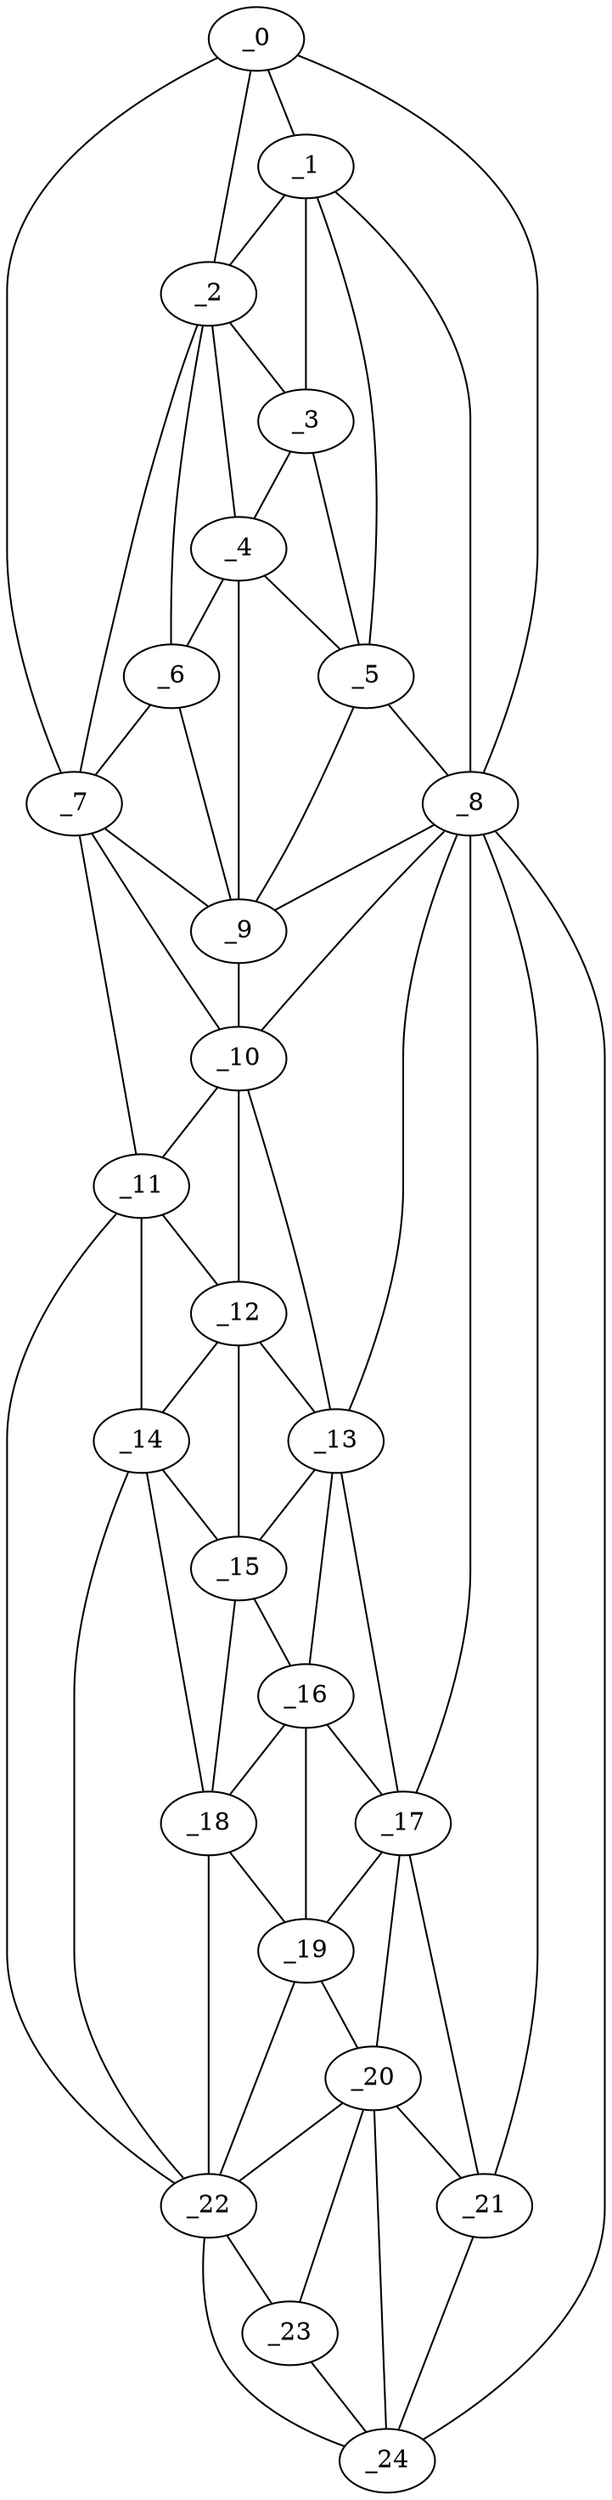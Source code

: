 graph "obj78__0.gxl" {
	_0	 [x=5,
		y=68];
	_1	 [x=15,
		y=68];
	_0 -- _1	 [valence=2];
	_2	 [x=23,
		y=59];
	_0 -- _2	 [valence=1];
	_7	 [x=55,
		y=42];
	_0 -- _7	 [valence=1];
	_8	 [x=56,
		y=76];
	_0 -- _8	 [valence=1];
	_1 -- _2	 [valence=2];
	_3	 [x=43,
		y=64];
	_1 -- _3	 [valence=1];
	_5	 [x=50,
		y=69];
	_1 -- _5	 [valence=2];
	_1 -- _8	 [valence=2];
	_2 -- _3	 [valence=2];
	_4	 [x=50,
		y=52];
	_2 -- _4	 [valence=2];
	_6	 [x=51,
		y=49];
	_2 -- _6	 [valence=1];
	_2 -- _7	 [valence=2];
	_3 -- _4	 [valence=2];
	_3 -- _5	 [valence=1];
	_4 -- _5	 [valence=1];
	_4 -- _6	 [valence=2];
	_9	 [x=62,
		y=54];
	_4 -- _9	 [valence=2];
	_5 -- _8	 [valence=1];
	_5 -- _9	 [valence=2];
	_6 -- _7	 [valence=2];
	_6 -- _9	 [valence=1];
	_7 -- _9	 [valence=1];
	_10	 [x=70,
		y=54];
	_7 -- _10	 [valence=2];
	_11	 [x=77,
		y=40];
	_7 -- _11	 [valence=1];
	_8 -- _9	 [valence=2];
	_8 -- _10	 [valence=2];
	_13	 [x=84,
		y=61];
	_8 -- _13	 [valence=1];
	_17	 [x=99,
		y=69];
	_8 -- _17	 [valence=2];
	_21	 [x=117,
		y=72];
	_8 -- _21	 [valence=2];
	_24	 [x=127,
		y=73];
	_8 -- _24	 [valence=1];
	_9 -- _10	 [valence=2];
	_10 -- _11	 [valence=1];
	_12	 [x=79,
		y=51];
	_10 -- _12	 [valence=2];
	_10 -- _13	 [valence=1];
	_11 -- _12	 [valence=1];
	_14	 [x=86,
		y=45];
	_11 -- _14	 [valence=2];
	_22	 [x=121,
		y=58];
	_11 -- _22	 [valence=1];
	_12 -- _13	 [valence=2];
	_12 -- _14	 [valence=2];
	_15	 [x=90,
		y=49];
	_12 -- _15	 [valence=2];
	_13 -- _15	 [valence=2];
	_16	 [x=94,
		y=64];
	_13 -- _16	 [valence=2];
	_13 -- _17	 [valence=2];
	_14 -- _15	 [valence=2];
	_18	 [x=101,
		y=53];
	_14 -- _18	 [valence=2];
	_14 -- _22	 [valence=1];
	_15 -- _16	 [valence=2];
	_15 -- _18	 [valence=1];
	_16 -- _17	 [valence=1];
	_16 -- _18	 [valence=2];
	_19	 [x=106,
		y=55];
	_16 -- _19	 [valence=2];
	_17 -- _19	 [valence=1];
	_20	 [x=117,
		y=69];
	_17 -- _20	 [valence=2];
	_17 -- _21	 [valence=2];
	_18 -- _19	 [valence=2];
	_18 -- _22	 [valence=2];
	_19 -- _20	 [valence=2];
	_19 -- _22	 [valence=2];
	_20 -- _21	 [valence=1];
	_20 -- _22	 [valence=1];
	_23	 [x=123,
		y=65];
	_20 -- _23	 [valence=2];
	_20 -- _24	 [valence=2];
	_21 -- _24	 [valence=1];
	_22 -- _23	 [valence=2];
	_22 -- _24	 [valence=1];
	_23 -- _24	 [valence=1];
}
